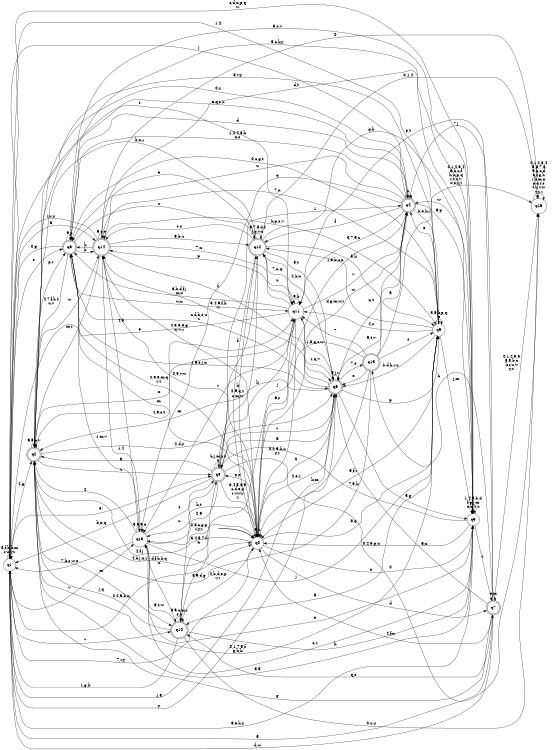 digraph BlueStar {
__start0 [style = invis, shape = none, label = "", width = 0, height = 0];

rankdir=LR;
size="8,5";

s0 [style="filled", color="black", fillcolor="white" shape="circle", label="q0"];
s1 [style="filled", color="black", fillcolor="white" shape="circle", label="q1"];
s2 [style="rounded,filled", color="black", fillcolor="white" shape="doublecircle", label="q2"];
s3 [style="rounded,filled", color="black", fillcolor="white" shape="doublecircle", label="q3"];
s4 [style="rounded,filled", color="black", fillcolor="white" shape="doublecircle", label="q4"];
s5 [style="filled", color="black", fillcolor="white" shape="circle", label="q5"];
s6 [style="rounded,filled", color="black", fillcolor="white" shape="doublecircle", label="q6"];
s7 [style="rounded,filled", color="black", fillcolor="white" shape="doublecircle", label="q7"];
s8 [style="rounded,filled", color="black", fillcolor="white" shape="doublecircle", label="q8"];
s9 [style="filled", color="black", fillcolor="white" shape="circle", label="q9"];
s10 [style="rounded,filled", color="black", fillcolor="white" shape="doublecircle", label="q10"];
s11 [style="filled", color="black", fillcolor="white" shape="circle", label="q11"];
s12 [style="rounded,filled", color="black", fillcolor="white" shape="doublecircle", label="q12"];
s13 [style="filled", color="black", fillcolor="white" shape="circle", label="q13"];
s14 [style="rounded,filled", color="black", fillcolor="white" shape="doublecircle", label="q14"];
s15 [style="rounded,filled", color="black", fillcolor="white" shape="doublecircle", label="q15"];
s16 [style="filled", color="black", fillcolor="white" shape="circle", label="q16"];
subgraph cluster_main { 
	graph [pad=".75", ranksep="0.15", nodesep="0.15"];
	 style=invis; 
	__start0 -> s0 [penwidth=2];
}
s0 -> s0 [label="9,u"];
s0 -> s1 [label="7,r,y"];
s0 -> s2 [label="2,f,j"];
s0 -> s3 [label="m"];
s0 -> s4 [label="1,3,b,c,n"];
s0 -> s5 [label="x"];
s0 -> s6 [label="4,e,z"];
s0 -> s7 [label="d"];
s0 -> s8 [label="g,p"];
s0 -> s9 [label="8,q"];
s0 -> s11 [label="6,s"];
s0 -> s12 [label="k"];
s0 -> s13 [label="h,t"];
s0 -> s14 [label="0,5,v,w"];
s1 -> s0 [label="0,2,9,b,x"];
s1 -> s1 [label="8,f,h,k,m\nr,u,y,z"];
s1 -> s2 [label="4,g"];
s1 -> s3 [label="s"];
s1 -> s5 [label="c,d,n,p,q\nw"];
s1 -> s6 [label="1,3"];
s1 -> s7 [label="5"];
s1 -> s8 [label="e,j"];
s1 -> s10 [label="7"];
s1 -> s11 [label="t"];
s1 -> s13 [label="v"];
s1 -> s14 [label="6"];
s2 -> s0 [label="4,b,j,x,z"];
s2 -> s2 [label="6,8,c,v"];
s2 -> s3 [label="p,r"];
s2 -> s4 [label="e,q,s,u"];
s2 -> s5 [label="3,5"];
s2 -> s6 [label="2,d,y"];
s2 -> s8 [label="t"];
s2 -> s9 [label="0,1,7,9,f\ng,h,k"];
s2 -> s10 [label="m"];
s2 -> s11 [label="n"];
s2 -> s14 [label="w"];
s3 -> s0 [label="2,3,8,m,q\nr,z"];
s3 -> s1 [label="0,g"];
s3 -> s2 [label="4,7,f,h,t\nu,v"];
s3 -> s3 [label="9,p"];
s3 -> s4 [label="d"];
s3 -> s5 [label="5,c,k,y"];
s3 -> s6 [label="1,6,e,j,n"];
s3 -> s11 [label="w,x"];
s3 -> s12 [label="s"];
s3 -> s14 [label="b"];
s4 -> s0 [label="d,g,m,w,z"];
s4 -> s1 [label="j"];
s4 -> s2 [label="0,y"];
s4 -> s3 [label="1,2,4,8,h\nn,s"];
s4 -> s4 [label="x"];
s4 -> s5 [label="6,p"];
s4 -> s6 [label="5,t,v"];
s4 -> s9 [label="b,e,k,r"];
s4 -> s11 [label="3,7,9,c"];
s4 -> s12 [label="f"];
s4 -> s13 [label="q"];
s4 -> s14 [label="u"];
s5 -> s0 [label="0,2,5,p,x"];
s5 -> s1 [label="6,e,h,y"];
s5 -> s3 [label="3,s,v"];
s5 -> s4 [label="w"];
s5 -> s5 [label="1,4,8,b,d\nf,g,j,m\nn,q,t,u"];
s5 -> s7 [label="r"];
s5 -> s8 [label="7,9,k"];
s5 -> s13 [label="c,z"];
s6 -> s0 [label="0"];
s6 -> s1 [label="y"];
s6 -> s2 [label="m"];
s6 -> s3 [label="c,d,h,s,u\nz"];
s6 -> s4 [label="n,t"];
s6 -> s5 [label="5,g"];
s6 -> s6 [label="8,j,r"];
s6 -> s8 [label="6"];
s6 -> s9 [label="p"];
s6 -> s11 [label="1,q,v"];
s6 -> s12 [label="2,b,x"];
s6 -> s14 [label="3,4,9,f,k\nw"];
s6 -> s15 [label="7,e"];
s7 -> s0 [label="4,f,n"];
s7 -> s1 [label="d,w"];
s7 -> s2 [label="g"];
s7 -> s4 [label="7,j"];
s7 -> s6 [label="9,x"];
s7 -> s7 [label="e,m"];
s7 -> s10 [label="q,s"];
s7 -> s11 [label="p,t"];
s7 -> s15 [label="h"];
s7 -> s16 [label="0,1,2,3,5\n6,8,b,c\nk,r,u,v\ny,z"];
s8 -> s0 [label="3,4,5,8,9\nc,d,e,p\nr,v,w,y\nz"];
s8 -> s1 [label="b,n,q"];
s8 -> s2 [label="g"];
s8 -> s4 [label="1"];
s8 -> s6 [label="7"];
s8 -> s8 [label="h,j,m,s,t\nx"];
s8 -> s10 [label="2,6"];
s8 -> s11 [label="k"];
s8 -> s12 [label="f"];
s8 -> s13 [label="u"];
s8 -> s16 [label="0"];
s9 -> s0 [label="9,f,z"];
s9 -> s1 [label="1,2"];
s9 -> s2 [label="8,v,y"];
s9 -> s3 [label="0,c,g,t"];
s9 -> s4 [label="e"];
s9 -> s5 [label="j,m"];
s9 -> s6 [label="b,d,h,r,u"];
s9 -> s9 [label="3,6,k,p,q\nx"];
s9 -> s10 [label="5"];
s9 -> s11 [label="4,s"];
s9 -> s12 [label="w"];
s9 -> s14 [label="7,n"];
s10 -> s0 [label="2,b,d,e,p\nv,z"];
s10 -> s1 [label="1,g,k"];
s10 -> s2 [label="j,q"];
s10 -> s5 [label="h"];
s10 -> s8 [label="3,4,5,7,f\nn"];
s10 -> s10 [label="8,9,c,m,r\ns,x"];
s10 -> s13 [label="6,t,w"];
s10 -> s16 [label="0,u,y"];
s11 -> s0 [label="0,2,5,h,u\ny,z"];
s11 -> s1 [label="e"];
s11 -> s2 [label="4,6,c,t"];
s11 -> s3 [label="3,b,d,f,j\nm,x"];
s11 -> s4 [label="v"];
s11 -> s6 [label="1,8,g,s,w"];
s11 -> s11 [label="9,k"];
s11 -> s12 [label="7,n,q"];
s11 -> s13 [label="r"];
s11 -> s14 [label="p"];
s12 -> s0 [label="2,9,q,z"];
s12 -> s2 [label="b,n,r"];
s12 -> s3 [label="e"];
s12 -> s5 [label="g,h"];
s12 -> s6 [label="3,t"];
s12 -> s8 [label="c,m,w"];
s12 -> s9 [label="5,k"];
s12 -> s11 [label="u"];
s12 -> s12 [label="6,7,8,d,f\nj,p,v,x"];
s12 -> s14 [label="s,y"];
s12 -> s16 [label="0,1,4"];
s13 -> s0 [label="0,8,c,g,p\nr,y,z"];
s13 -> s1 [label="7,b,s,w,x"];
s13 -> s2 [label="2"];
s13 -> s3 [label="1,m,v"];
s13 -> s5 [label="n"];
s13 -> s8 [label="t"];
s13 -> s9 [label="j"];
s13 -> s10 [label="d,f,h,k,q\nu"];
s13 -> s13 [label="3,6,9,e"];
s13 -> s14 [label="4,5"];
s14 -> s0 [label="2,3,5,8,g\nq,w,z"];
s14 -> s1 [label="j,x,y"];
s14 -> s2 [label="m,r"];
s14 -> s3 [label="k"];
s14 -> s5 [label="d,t"];
s14 -> s6 [label="f"];
s14 -> s9 [label="h,p,s,v"];
s14 -> s11 [label="7,n"];
s14 -> s12 [label="9,b,u"];
s14 -> s13 [label="1,4"];
s14 -> s14 [label="6,c,e"];
s14 -> s16 [label="0"];
s15 -> s0 [label="k,m"];
s15 -> s2 [label="8,9,d,g"];
s15 -> s4 [label="5"];
s15 -> s6 [label="e"];
s15 -> s9 [label="s"];
s15 -> s10 [label="j"];
s15 -> s11 [label="7"];
s15 -> s16 [label="0,1,2,3,4\n6,b,c,f\nh,n,p,q\nr,t,u,v\nw,x,y,z"];
s16 -> s16 [label="0,1,2,3,4\n5,6,7,8\n9,b,c,d\ne,f,g,h\nj,k,m,n\np,q,r,s\nt,u,v,w\nx,y,z"];

}